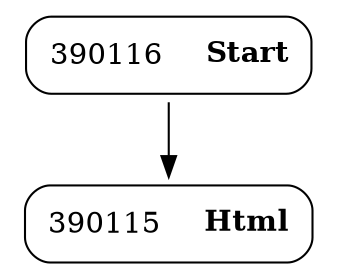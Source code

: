 digraph ast {
node [shape=none];
390116 [label=<<TABLE border='1' cellspacing='0' cellpadding='10' style='rounded' ><TR><TD border='0'>390116</TD><TD border='0'><B>Start</B></TD></TR></TABLE>>];
390116 -> 390115 [weight=2];
390115 [label=<<TABLE border='1' cellspacing='0' cellpadding='10' style='rounded' ><TR><TD border='0'>390115</TD><TD border='0'><B>Html</B></TD></TR></TABLE>>];
}
